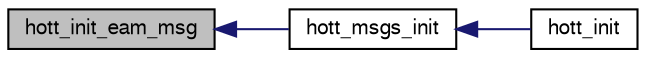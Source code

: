 digraph "hott_init_eam_msg"
{
  edge [fontname="FreeSans",fontsize="10",labelfontname="FreeSans",labelfontsize="10"];
  node [fontname="FreeSans",fontsize="10",shape=record];
  rankdir="LR";
  Node1 [label="hott_init_eam_msg",height=0.2,width=0.4,color="black", fillcolor="grey75", style="filled", fontcolor="black"];
  Node1 -> Node2 [dir="back",color="midnightblue",fontsize="10",style="solid",fontname="FreeSans"];
  Node2 [label="hott_msgs_init",height=0.2,width=0.4,color="black", fillcolor="white", style="filled",URL="$hott_2hott_8c.html#a9419bb50d38f5b7688a31fa4fecbc6c4",tooltip="Initializes a HoTT GPS message (Receiver answer type !Not Smartbox) "];
  Node2 -> Node3 [dir="back",color="midnightblue",fontsize="10",style="solid",fontname="FreeSans"];
  Node3 [label="hott_init",height=0.2,width=0.4,color="black", fillcolor="white", style="filled",URL="$hott_2hott_8h.html#aa23359b9d4e0090865e441c10a3b2ed7"];
}
